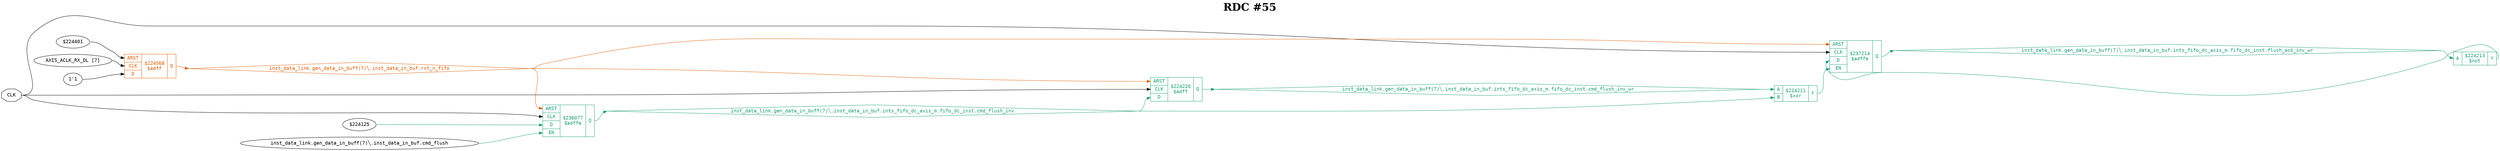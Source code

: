 digraph "spacefibre_light_top" {
label=<<b>RDC #55</b>>;
labelloc="t"
fontsize="30"
node ["fontname"="Courier"]
edge ["fontname"="Courier"]
rankdir="LR";
remincross=true;
n3 [ shape=octagon, label="CLK", color="black", fontcolor="black", href="/src/ip_spacefibre_light_top/spacefibre_light_top.vhd#45" ];
n4 [ shape=diamond, label="inst_data_link.gen_data_in_buff(7)&#9586;.inst_data_in_buf.ints_fifo_dc_axis_m.fifo_dc_inst.cmd_flush_inv", colorscheme="dark28", color="1", fontcolor="1", href="/src/ip/fifo_dc/fifo_dc.vhd#112" ];
n5 [ shape=diamond, label="inst_data_link.gen_data_in_buff(7)&#9586;.inst_data_in_buf.ints_fifo_dc_axis_m.fifo_dc_inst.cmd_flush_inv_wr", colorscheme="dark28", color="1", fontcolor="1", href="/src/ip/fifo_dc/fifo_dc.vhd#113" ];
n6 [ shape=diamond, label="inst_data_link.gen_data_in_buff(7)&#9586;.inst_data_in_buf.ints_fifo_dc_axis_m.fifo_dc_inst.flush_ack_inv_wr", colorscheme="dark28", color="1", fontcolor="1", href="/src/ip/fifo_dc/fifo_dc.vhd#115" ];
n7 [ shape=diamond, label="inst_data_link.gen_data_in_buff(7)&#9586;.inst_data_in_buf.rst_n_fifo", colorscheme="dark28", color="2", fontcolor="2", href="/src/module_data_link/data_in_buf.vhd#142" ];
{ rank="source"; n3;}
{ rank="sink";}
v0 [ label="$224125" ];
v1 [ label="inst_data_link.gen_data_in_buff(7)&#9586;.inst_data_in_buf.cmd_flush" ];
c12 [ shape=record, label="{{<p8> ARST|<p3> CLK|<p9> D|<p10> EN}|$236077\n$adffe|{<p11> Q}}", colorscheme="dark28", color="1", fontcolor="1" , href="/src/ip/fifo_dc/fifo_dc.vhd#440"  ];
c13 [ shape=record, label="{{<p8> ARST|<p3> CLK|<p9> D|<p10> EN}|$237214\n$adffe|{<p11> Q}}", colorscheme="dark28", color="1", fontcolor="1" , href="/src/ip/fifo_dc/fifo_dc.vhd#199"  ];
v2 [ label="$224401" ];
v3 [ label="AXIS_ACLK_RX_DL [7]" ];
v4 [ label="1'1" ];
c14 [ shape=record, label="{{<p8> ARST|<p3> CLK|<p9> D}|$224568\n$adff|{<p11> Q}}", colorscheme="dark28", color="2", fontcolor="2" , href="/src/module_data_link/data_in_buf.vhd#194"  ];
c15 [ shape=record, label="{{<p8> ARST|<p3> CLK|<p9> D}|$224220\n$adff|{<p11> Q}}", colorscheme="dark28", color="1", fontcolor="1" , href="/src/ip/fifo_dc/fifo_dc.vhd#199"  ];
c19 [ shape=record, label="{{<p16> A|<p17> B}|$224211\n$xor|{<p18> Y}}", colorscheme="dark28", color="1", fontcolor="1" , href="/src/ip/fifo_dc/fifo_dc.vhd#205"  ];
c20 [ shape=record, label="{{<p16> A}|$224213\n$not|{<p18> Y}}", colorscheme="dark28", color="1", fontcolor="1" , href="/src/ip/fifo_dc/fifo_dc.vhd#207"  ];
c19:p18:e -> c13:p10:w [colorscheme="dark28", color="1", fontcolor="1", label=""];
c20:p18:e -> c13:p9:w [colorscheme="dark28", color="1", fontcolor="1", label=""];
n3:e -> c12:p3:w [color="black", fontcolor="black", label=""];
n3:e -> c13:p3:w [color="black", fontcolor="black", label=""];
n3:e -> c15:p3:w [color="black", fontcolor="black", label=""];
c12:p11:e -> n4:w [colorscheme="dark28", color="1", fontcolor="1", label=""];
n4:e -> c15:p9:w [colorscheme="dark28", color="1", fontcolor="1", label=""];
n4:e -> c19:p17:w [colorscheme="dark28", color="1", fontcolor="1", label=""];
c15:p11:e -> n5:w [colorscheme="dark28", color="1", fontcolor="1", label=""];
n5:e -> c19:p16:w [colorscheme="dark28", color="1", fontcolor="1", label=""];
c13:p11:e -> n6:w [colorscheme="dark28", color="1", fontcolor="1", label=""];
n6:e -> c20:p16:w [colorscheme="dark28", color="1", fontcolor="1", label=""];
c14:p11:e -> n7:w [colorscheme="dark28", color="2", fontcolor="2", label=""];
n7:e -> c12:p8:w [colorscheme="dark28", color="2", fontcolor="2", label=""];
n7:e -> c13:p8:w [colorscheme="dark28", color="2", fontcolor="2", label=""];
n7:e -> c15:p8:w [colorscheme="dark28", color="2", fontcolor="2", label=""];
v0:e -> c12:p9:w [colorscheme="dark28", color="1", fontcolor="1", label=""];
v1:e -> c12:p10:w [colorscheme="dark28", color="1", fontcolor="1", label=""];
v2:e -> c14:p8:w [color="black", fontcolor="black", label=""];
v3:e -> c14:p3:w [color="black", fontcolor="black", label=""];
v4:e -> c14:p9:w [color="black", fontcolor="black", label=""];
}
